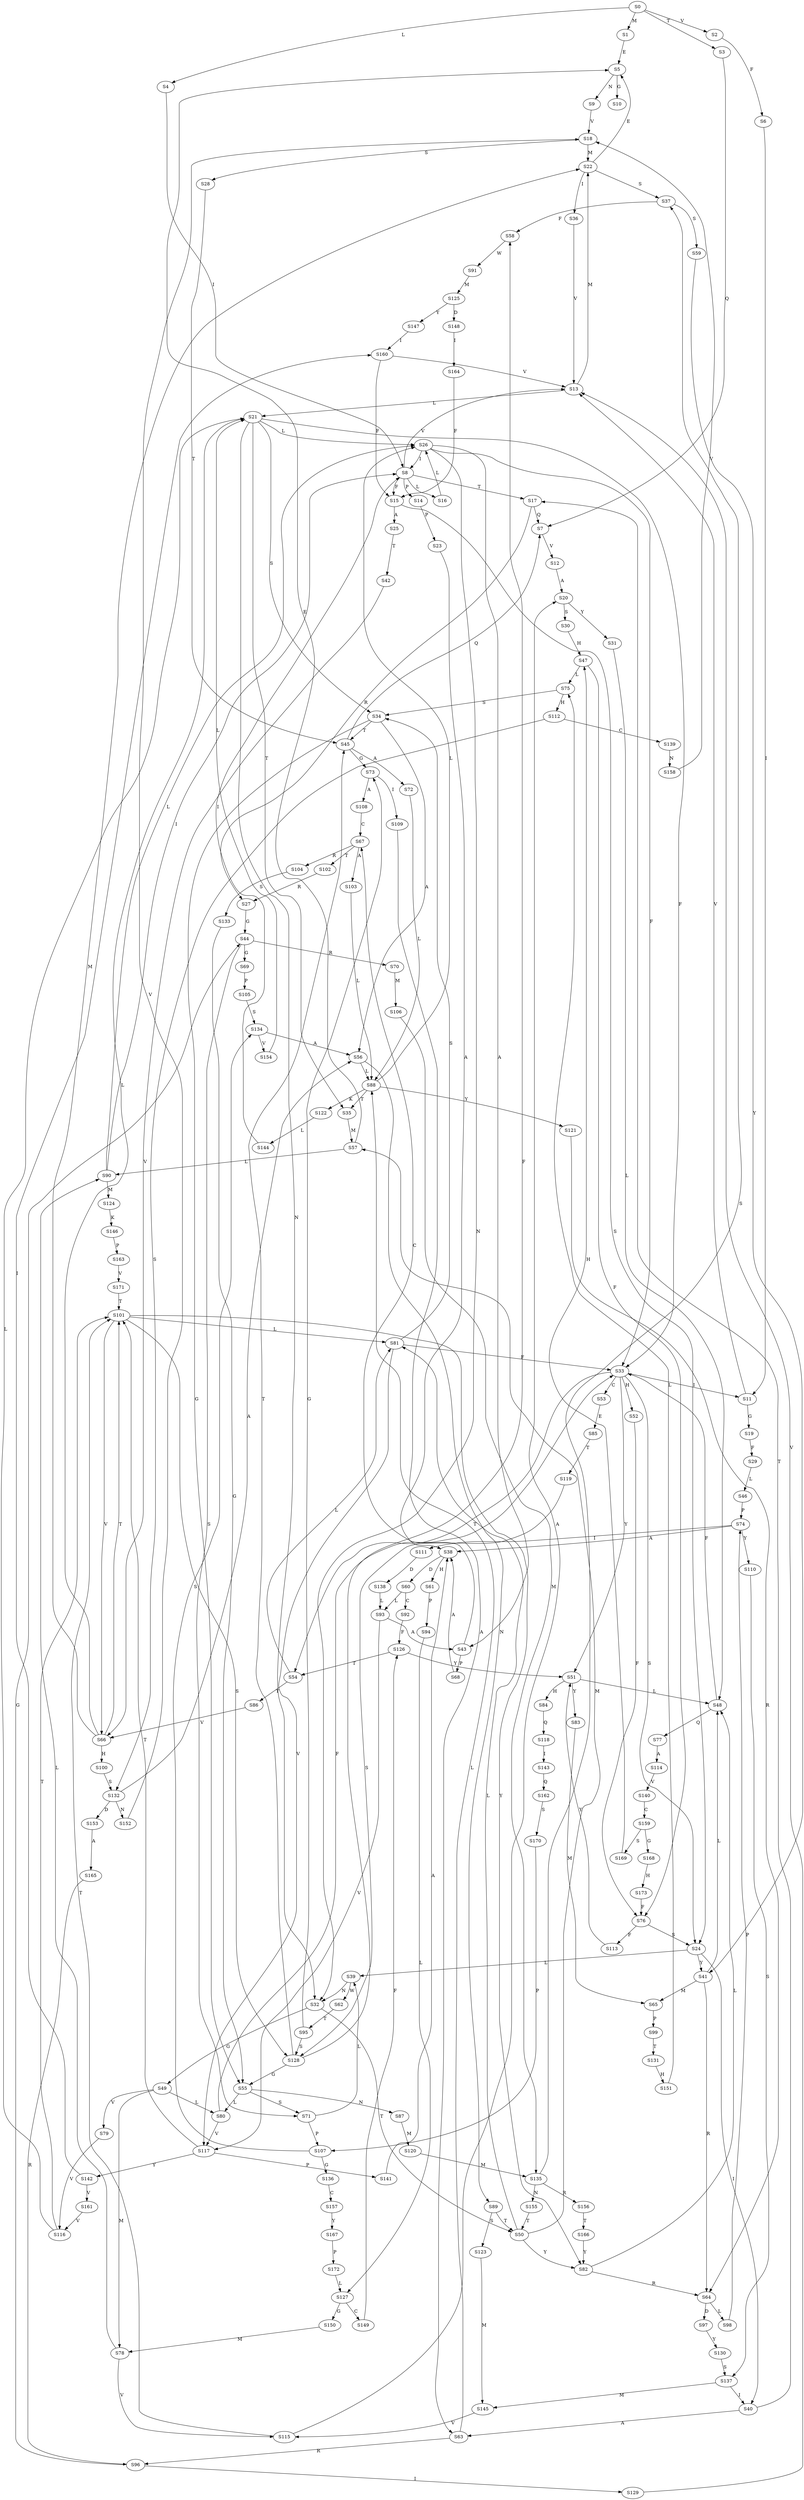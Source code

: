 strict digraph  {
	S0 -> S1 [ label = M ];
	S0 -> S2 [ label = V ];
	S0 -> S3 [ label = T ];
	S0 -> S4 [ label = L ];
	S1 -> S5 [ label = E ];
	S2 -> S6 [ label = F ];
	S3 -> S7 [ label = Q ];
	S4 -> S8 [ label = I ];
	S5 -> S9 [ label = N ];
	S5 -> S10 [ label = G ];
	S6 -> S11 [ label = I ];
	S7 -> S12 [ label = V ];
	S8 -> S13 [ label = V ];
	S8 -> S14 [ label = P ];
	S8 -> S15 [ label = F ];
	S8 -> S16 [ label = L ];
	S8 -> S17 [ label = T ];
	S9 -> S18 [ label = V ];
	S11 -> S13 [ label = V ];
	S11 -> S19 [ label = G ];
	S12 -> S20 [ label = A ];
	S13 -> S21 [ label = L ];
	S13 -> S22 [ label = M ];
	S14 -> S23 [ label = P ];
	S15 -> S24 [ label = S ];
	S15 -> S25 [ label = A ];
	S16 -> S26 [ label = L ];
	S17 -> S27 [ label = R ];
	S17 -> S7 [ label = Q ];
	S18 -> S22 [ label = M ];
	S18 -> S28 [ label = S ];
	S19 -> S29 [ label = F ];
	S20 -> S30 [ label = S ];
	S20 -> S31 [ label = Y ];
	S21 -> S32 [ label = N ];
	S21 -> S26 [ label = L ];
	S21 -> S33 [ label = F ];
	S21 -> S34 [ label = S ];
	S21 -> S35 [ label = T ];
	S22 -> S36 [ label = I ];
	S22 -> S37 [ label = S ];
	S22 -> S5 [ label = E ];
	S23 -> S38 [ label = A ];
	S24 -> S39 [ label = L ];
	S24 -> S40 [ label = I ];
	S24 -> S41 [ label = Y ];
	S25 -> S42 [ label = T ];
	S26 -> S8 [ label = I ];
	S26 -> S43 [ label = A ];
	S26 -> S33 [ label = F ];
	S26 -> S32 [ label = N ];
	S27 -> S44 [ label = G ];
	S28 -> S45 [ label = T ];
	S29 -> S46 [ label = L ];
	S30 -> S47 [ label = H ];
	S31 -> S48 [ label = L ];
	S32 -> S49 [ label = G ];
	S32 -> S50 [ label = T ];
	S33 -> S51 [ label = Y ];
	S33 -> S52 [ label = H ];
	S33 -> S53 [ label = C ];
	S33 -> S54 [ label = T ];
	S33 -> S11 [ label = I ];
	S33 -> S24 [ label = S ];
	S34 -> S55 [ label = G ];
	S34 -> S45 [ label = T ];
	S34 -> S56 [ label = A ];
	S35 -> S57 [ label = M ];
	S36 -> S13 [ label = V ];
	S37 -> S58 [ label = F ];
	S37 -> S59 [ label = S ];
	S38 -> S60 [ label = D ];
	S38 -> S61 [ label = H ];
	S39 -> S32 [ label = N ];
	S39 -> S62 [ label = W ];
	S40 -> S17 [ label = T ];
	S40 -> S63 [ label = A ];
	S41 -> S48 [ label = L ];
	S41 -> S64 [ label = R ];
	S41 -> S65 [ label = M ];
	S42 -> S66 [ label = V ];
	S43 -> S67 [ label = C ];
	S43 -> S68 [ label = P ];
	S44 -> S69 [ label = G ];
	S44 -> S70 [ label = R ];
	S44 -> S71 [ label = S ];
	S45 -> S72 [ label = A ];
	S45 -> S7 [ label = Q ];
	S45 -> S73 [ label = G ];
	S46 -> S74 [ label = P ];
	S47 -> S75 [ label = L ];
	S47 -> S76 [ label = F ];
	S48 -> S77 [ label = Q ];
	S48 -> S33 [ label = F ];
	S49 -> S78 [ label = M ];
	S49 -> S79 [ label = V ];
	S49 -> S80 [ label = L ];
	S50 -> S81 [ label = L ];
	S50 -> S82 [ label = Y ];
	S50 -> S57 [ label = M ];
	S51 -> S83 [ label = Y ];
	S51 -> S84 [ label = H ];
	S51 -> S48 [ label = L ];
	S52 -> S76 [ label = F ];
	S53 -> S85 [ label = E ];
	S54 -> S81 [ label = L ];
	S54 -> S86 [ label = T ];
	S55 -> S80 [ label = L ];
	S55 -> S71 [ label = S ];
	S55 -> S87 [ label = N ];
	S56 -> S88 [ label = L ];
	S56 -> S89 [ label = N ];
	S57 -> S90 [ label = L ];
	S57 -> S5 [ label = E ];
	S58 -> S91 [ label = W ];
	S59 -> S41 [ label = Y ];
	S60 -> S92 [ label = C ];
	S60 -> S93 [ label = L ];
	S61 -> S94 [ label = P ];
	S62 -> S95 [ label = T ];
	S63 -> S88 [ label = L ];
	S63 -> S96 [ label = R ];
	S64 -> S97 [ label = D ];
	S64 -> S98 [ label = L ];
	S65 -> S99 [ label = P ];
	S66 -> S22 [ label = M ];
	S66 -> S100 [ label = H ];
	S66 -> S101 [ label = T ];
	S66 -> S21 [ label = L ];
	S67 -> S102 [ label = T ];
	S67 -> S103 [ label = A ];
	S67 -> S104 [ label = R ];
	S68 -> S38 [ label = A ];
	S69 -> S105 [ label = P ];
	S70 -> S106 [ label = M ];
	S71 -> S39 [ label = L ];
	S71 -> S107 [ label = P ];
	S72 -> S88 [ label = L ];
	S73 -> S108 [ label = A ];
	S73 -> S109 [ label = I ];
	S74 -> S110 [ label = Y ];
	S74 -> S111 [ label = I ];
	S74 -> S38 [ label = A ];
	S75 -> S112 [ label = H ];
	S75 -> S34 [ label = S ];
	S76 -> S24 [ label = S ];
	S76 -> S113 [ label = F ];
	S77 -> S114 [ label = A ];
	S78 -> S115 [ label = V ];
	S78 -> S90 [ label = L ];
	S79 -> S116 [ label = V ];
	S80 -> S33 [ label = F ];
	S80 -> S117 [ label = V ];
	S81 -> S33 [ label = F ];
	S81 -> S34 [ label = S ];
	S81 -> S117 [ label = V ];
	S82 -> S48 [ label = L ];
	S82 -> S64 [ label = R ];
	S83 -> S65 [ label = M ];
	S84 -> S118 [ label = Q ];
	S85 -> S119 [ label = T ];
	S86 -> S66 [ label = V ];
	S87 -> S120 [ label = M ];
	S88 -> S35 [ label = T ];
	S88 -> S121 [ label = Y ];
	S88 -> S26 [ label = L ];
	S88 -> S122 [ label = K ];
	S89 -> S50 [ label = T ];
	S89 -> S123 [ label = S ];
	S90 -> S124 [ label = M ];
	S90 -> S26 [ label = L ];
	S90 -> S8 [ label = I ];
	S91 -> S125 [ label = M ];
	S92 -> S126 [ label = F ];
	S93 -> S117 [ label = V ];
	S93 -> S43 [ label = A ];
	S94 -> S127 [ label = L ];
	S95 -> S128 [ label = S ];
	S95 -> S73 [ label = G ];
	S96 -> S129 [ label = I ];
	S96 -> S44 [ label = G ];
	S97 -> S130 [ label = Y ];
	S98 -> S74 [ label = P ];
	S99 -> S131 [ label = T ];
	S100 -> S132 [ label = S ];
	S101 -> S66 [ label = V ];
	S101 -> S82 [ label = Y ];
	S101 -> S81 [ label = L ];
	S101 -> S128 [ label = S ];
	S102 -> S27 [ label = R ];
	S103 -> S88 [ label = L ];
	S104 -> S133 [ label = S ];
	S105 -> S134 [ label = S ];
	S106 -> S135 [ label = M ];
	S107 -> S136 [ label = G ];
	S107 -> S134 [ label = S ];
	S108 -> S67 [ label = C ];
	S109 -> S63 [ label = A ];
	S110 -> S137 [ label = S ];
	S111 -> S138 [ label = D ];
	S112 -> S139 [ label = C ];
	S112 -> S132 [ label = S ];
	S113 -> S51 [ label = Y ];
	S114 -> S140 [ label = V ];
	S115 -> S101 [ label = T ];
	S115 -> S20 [ label = A ];
	S116 -> S101 [ label = T ];
	S116 -> S21 [ label = L ];
	S117 -> S141 [ label = P ];
	S117 -> S142 [ label = Y ];
	S117 -> S101 [ label = T ];
	S118 -> S143 [ label = I ];
	S119 -> S128 [ label = S ];
	S120 -> S135 [ label = M ];
	S121 -> S64 [ label = R ];
	S122 -> S144 [ label = L ];
	S123 -> S145 [ label = M ];
	S124 -> S146 [ label = K ];
	S125 -> S147 [ label = Y ];
	S125 -> S148 [ label = D ];
	S126 -> S54 [ label = T ];
	S126 -> S51 [ label = Y ];
	S127 -> S149 [ label = C ];
	S127 -> S150 [ label = G ];
	S128 -> S55 [ label = G ];
	S128 -> S45 [ label = T ];
	S128 -> S58 [ label = F ];
	S129 -> S13 [ label = V ];
	S130 -> S137 [ label = S ];
	S131 -> S151 [ label = H ];
	S132 -> S56 [ label = A ];
	S132 -> S152 [ label = N ];
	S132 -> S153 [ label = D ];
	S133 -> S55 [ label = G ];
	S134 -> S56 [ label = A ];
	S134 -> S154 [ label = V ];
	S135 -> S155 [ label = N ];
	S135 -> S37 [ label = S ];
	S135 -> S156 [ label = R ];
	S136 -> S157 [ label = C ];
	S137 -> S145 [ label = M ];
	S137 -> S40 [ label = I ];
	S138 -> S93 [ label = L ];
	S139 -> S158 [ label = N ];
	S140 -> S159 [ label = C ];
	S141 -> S38 [ label = A ];
	S142 -> S160 [ label = I ];
	S142 -> S161 [ label = V ];
	S143 -> S162 [ label = Q ];
	S144 -> S8 [ label = I ];
	S145 -> S115 [ label = V ];
	S146 -> S163 [ label = P ];
	S147 -> S160 [ label = I ];
	S148 -> S164 [ label = I ];
	S149 -> S126 [ label = F ];
	S150 -> S78 [ label = M ];
	S151 -> S75 [ label = L ];
	S152 -> S18 [ label = V ];
	S153 -> S165 [ label = A ];
	S154 -> S21 [ label = L ];
	S155 -> S50 [ label = T ];
	S156 -> S166 [ label = T ];
	S157 -> S167 [ label = Y ];
	S158 -> S18 [ label = V ];
	S159 -> S168 [ label = G ];
	S159 -> S169 [ label = S ];
	S160 -> S15 [ label = F ];
	S160 -> S13 [ label = V ];
	S161 -> S116 [ label = V ];
	S162 -> S170 [ label = S ];
	S163 -> S171 [ label = V ];
	S164 -> S15 [ label = F ];
	S165 -> S96 [ label = R ];
	S166 -> S82 [ label = Y ];
	S167 -> S172 [ label = P ];
	S168 -> S173 [ label = H ];
	S169 -> S47 [ label = H ];
	S170 -> S107 [ label = P ];
	S171 -> S101 [ label = T ];
	S172 -> S127 [ label = L ];
	S173 -> S76 [ label = F ];
}

